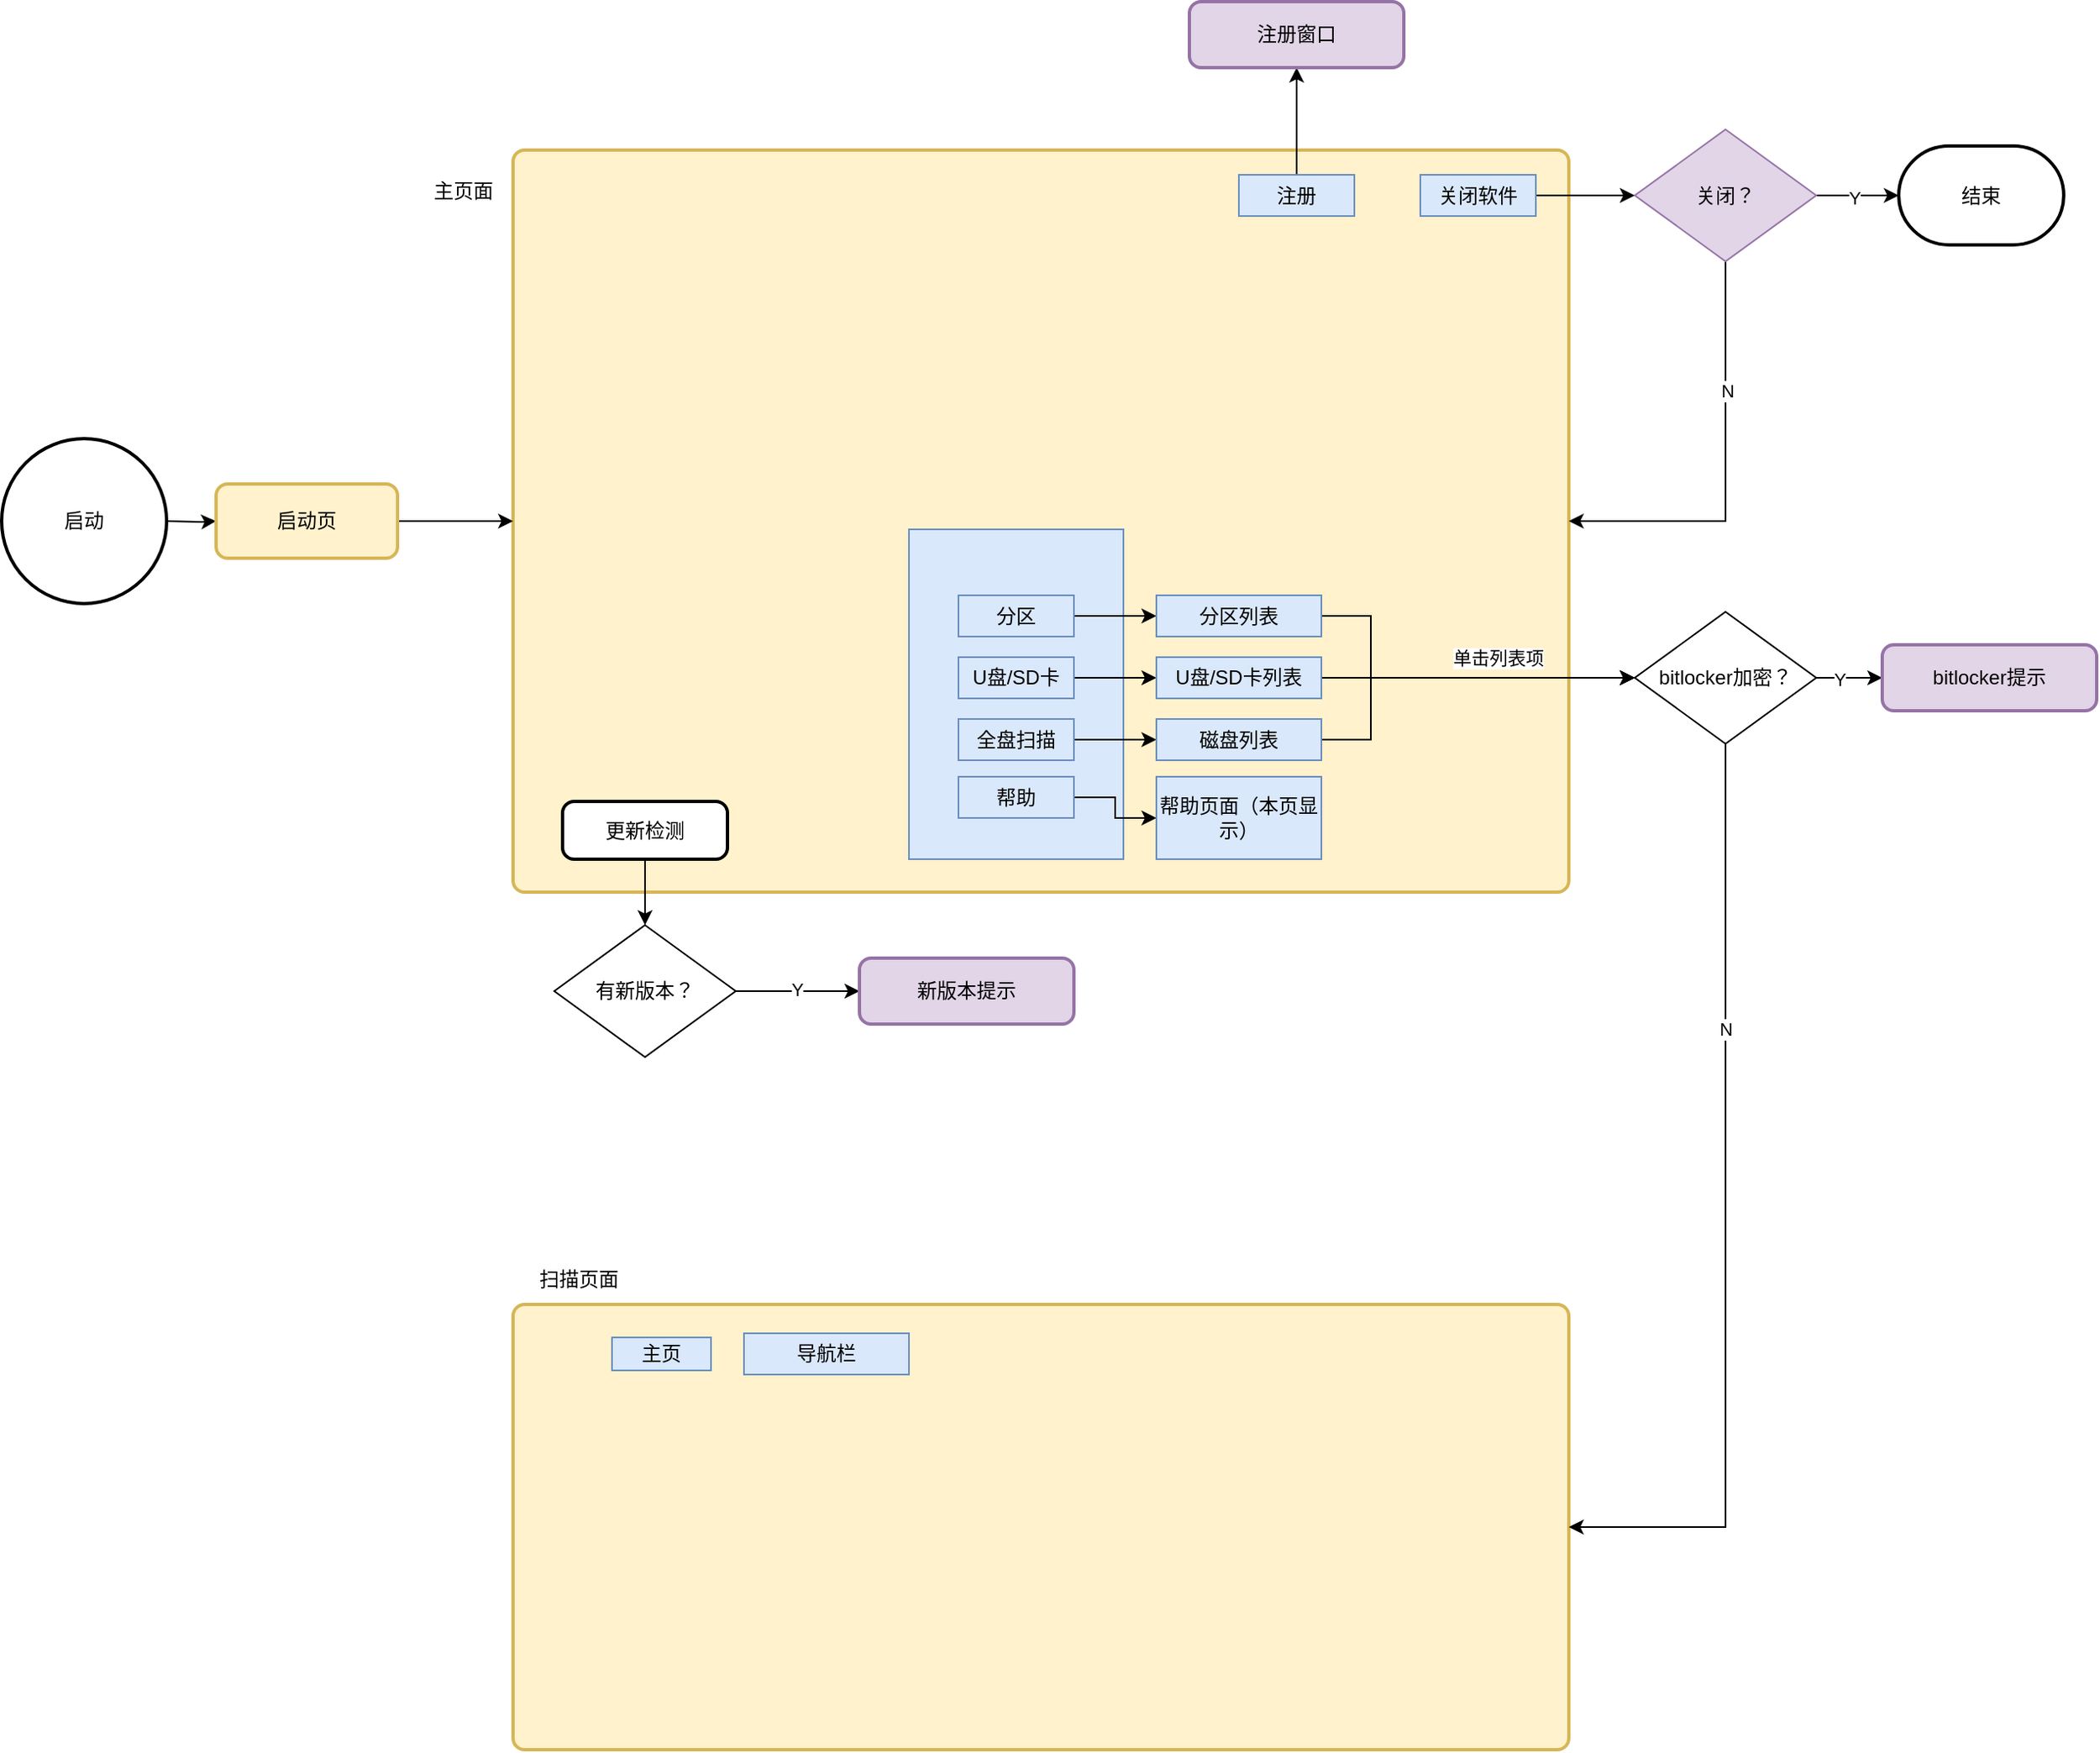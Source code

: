 <mxfile version="26.2.14">
  <diagram name="第 1 页" id="V4GepP_crR_RxC5wct9V">
    <mxGraphModel dx="1088" dy="630" grid="1" gridSize="10" guides="1" tooltips="1" connect="1" arrows="1" fold="1" page="1" pageScale="1" pageWidth="1654" pageHeight="2336" math="0" shadow="0">
      <root>
        <mxCell id="0" />
        <mxCell id="1" parent="0" />
        <mxCell id="_pcszYmhfyqY-zE0gcQq-23" value="" style="rounded=1;whiteSpace=wrap;html=1;absoluteArcSize=1;arcSize=14;strokeWidth=2;fillColor=#fff2cc;strokeColor=#d6b656;" vertex="1" parent="1">
          <mxGeometry x="370" y="380" width="640" height="450" as="geometry" />
        </mxCell>
        <mxCell id="_pcszYmhfyqY-zE0gcQq-8" value="" style="rounded=0;whiteSpace=wrap;html=1;fillColor=#dae8fc;strokeColor=#6c8ebf;" vertex="1" parent="1">
          <mxGeometry x="610" y="610" width="130" height="200" as="geometry" />
        </mxCell>
        <mxCell id="_pcszYmhfyqY-zE0gcQq-13" style="edgeStyle=orthogonalEdgeStyle;rounded=0;orthogonalLoop=1;jettySize=auto;html=1;entryX=0;entryY=0.5;entryDx=0;entryDy=0;" edge="1" parent="1" source="_pcszYmhfyqY-zE0gcQq-5" target="_pcszYmhfyqY-zE0gcQq-10">
          <mxGeometry relative="1" as="geometry" />
        </mxCell>
        <mxCell id="_pcszYmhfyqY-zE0gcQq-5" value="分区" style="rounded=0;whiteSpace=wrap;html=1;fillColor=#dae8fc;strokeColor=#6c8ebf;" vertex="1" parent="1">
          <mxGeometry x="640" y="650" width="70" height="25" as="geometry" />
        </mxCell>
        <mxCell id="_pcszYmhfyqY-zE0gcQq-15" style="edgeStyle=orthogonalEdgeStyle;rounded=0;orthogonalLoop=1;jettySize=auto;html=1;entryX=0;entryY=0.5;entryDx=0;entryDy=0;" edge="1" parent="1" source="_pcszYmhfyqY-zE0gcQq-6" target="_pcszYmhfyqY-zE0gcQq-11">
          <mxGeometry relative="1" as="geometry" />
        </mxCell>
        <mxCell id="_pcszYmhfyqY-zE0gcQq-6" value="U盘/SD卡" style="rounded=0;whiteSpace=wrap;html=1;fillColor=#dae8fc;strokeColor=#6c8ebf;" vertex="1" parent="1">
          <mxGeometry x="640" y="687.5" width="70" height="25" as="geometry" />
        </mxCell>
        <mxCell id="_pcszYmhfyqY-zE0gcQq-16" value="" style="edgeStyle=orthogonalEdgeStyle;rounded=0;orthogonalLoop=1;jettySize=auto;html=1;" edge="1" parent="1" source="_pcszYmhfyqY-zE0gcQq-7" target="_pcszYmhfyqY-zE0gcQq-12">
          <mxGeometry relative="1" as="geometry" />
        </mxCell>
        <mxCell id="_pcszYmhfyqY-zE0gcQq-7" value="全盘扫描" style="rounded=0;whiteSpace=wrap;html=1;fillColor=#dae8fc;strokeColor=#6c8ebf;" vertex="1" parent="1">
          <mxGeometry x="640" y="725" width="70" height="25" as="geometry" />
        </mxCell>
        <mxCell id="_pcszYmhfyqY-zE0gcQq-31" value="" style="edgeStyle=orthogonalEdgeStyle;rounded=0;orthogonalLoop=1;jettySize=auto;html=1;" edge="1" parent="1" source="_pcszYmhfyqY-zE0gcQq-10">
          <mxGeometry relative="1" as="geometry">
            <mxPoint x="1050" y="700.0" as="targetPoint" />
            <Array as="points">
              <mxPoint x="890" y="663" />
              <mxPoint x="890" y="700" />
            </Array>
          </mxGeometry>
        </mxCell>
        <mxCell id="_pcszYmhfyqY-zE0gcQq-57" value="单击列表项" style="edgeLabel;html=1;align=center;verticalAlign=middle;resizable=0;points=[];" vertex="1" connectable="0" parent="_pcszYmhfyqY-zE0gcQq-31">
          <mxGeometry x="0.268" y="1" relative="1" as="geometry">
            <mxPoint y="-11" as="offset" />
          </mxGeometry>
        </mxCell>
        <mxCell id="_pcszYmhfyqY-zE0gcQq-10" value="分区列表" style="rounded=0;whiteSpace=wrap;html=1;fillColor=#dae8fc;strokeColor=#6c8ebf;" vertex="1" parent="1">
          <mxGeometry x="760" y="650" width="100" height="25" as="geometry" />
        </mxCell>
        <mxCell id="_pcszYmhfyqY-zE0gcQq-30" value="" style="edgeStyle=orthogonalEdgeStyle;rounded=0;orthogonalLoop=1;jettySize=auto;html=1;" edge="1" parent="1" source="_pcszYmhfyqY-zE0gcQq-11">
          <mxGeometry relative="1" as="geometry">
            <mxPoint x="1050" y="700.0" as="targetPoint" />
          </mxGeometry>
        </mxCell>
        <mxCell id="_pcszYmhfyqY-zE0gcQq-11" value="U盘/SD卡列表" style="rounded=0;whiteSpace=wrap;html=1;fillColor=#dae8fc;strokeColor=#6c8ebf;" vertex="1" parent="1">
          <mxGeometry x="760" y="687.5" width="100" height="25" as="geometry" />
        </mxCell>
        <mxCell id="_pcszYmhfyqY-zE0gcQq-32" value="" style="edgeStyle=orthogonalEdgeStyle;rounded=0;orthogonalLoop=1;jettySize=auto;html=1;" edge="1" parent="1" source="_pcszYmhfyqY-zE0gcQq-12">
          <mxGeometry relative="1" as="geometry">
            <mxPoint x="1050" y="700.0" as="targetPoint" />
            <Array as="points">
              <mxPoint x="890" y="738" />
              <mxPoint x="890" y="700" />
            </Array>
          </mxGeometry>
        </mxCell>
        <mxCell id="_pcszYmhfyqY-zE0gcQq-12" value="磁盘列表" style="rounded=0;whiteSpace=wrap;html=1;fillColor=#dae8fc;strokeColor=#6c8ebf;" vertex="1" parent="1">
          <mxGeometry x="760" y="725" width="100" height="25" as="geometry" />
        </mxCell>
        <mxCell id="_pcszYmhfyqY-zE0gcQq-33" value="" style="edgeStyle=orthogonalEdgeStyle;rounded=0;orthogonalLoop=1;jettySize=auto;html=1;" edge="1" parent="1" target="_pcszYmhfyqY-zE0gcQq-22">
          <mxGeometry relative="1" as="geometry">
            <mxPoint x="160" y="604.983" as="sourcePoint" />
          </mxGeometry>
        </mxCell>
        <mxCell id="_pcszYmhfyqY-zE0gcQq-21" value="启动" style="strokeWidth=2;html=1;shape=mxgraph.flowchart.start_2;whiteSpace=wrap;" vertex="1" parent="1">
          <mxGeometry x="60" y="555" width="100" height="100" as="geometry" />
        </mxCell>
        <mxCell id="_pcszYmhfyqY-zE0gcQq-58" value="" style="edgeStyle=orthogonalEdgeStyle;rounded=0;orthogonalLoop=1;jettySize=auto;html=1;" edge="1" parent="1" source="_pcszYmhfyqY-zE0gcQq-22" target="_pcszYmhfyqY-zE0gcQq-23">
          <mxGeometry relative="1" as="geometry" />
        </mxCell>
        <mxCell id="_pcszYmhfyqY-zE0gcQq-22" value="启动页" style="rounded=1;whiteSpace=wrap;html=1;absoluteArcSize=1;arcSize=14;strokeWidth=2;fillColor=#fff2cc;strokeColor=#d6b656;" vertex="1" parent="1">
          <mxGeometry x="190" y="582.5" width="110" height="45" as="geometry" />
        </mxCell>
        <mxCell id="_pcszYmhfyqY-zE0gcQq-25" value="主页面" style="text;html=1;align=center;verticalAlign=middle;whiteSpace=wrap;rounded=0;" vertex="1" parent="1">
          <mxGeometry x="310" y="390" width="60" height="30" as="geometry" />
        </mxCell>
        <mxCell id="_pcszYmhfyqY-zE0gcQq-38" value="" style="edgeStyle=orthogonalEdgeStyle;rounded=0;orthogonalLoop=1;jettySize=auto;html=1;" edge="1" parent="1" source="_pcszYmhfyqY-zE0gcQq-35" target="_pcszYmhfyqY-zE0gcQq-37">
          <mxGeometry relative="1" as="geometry" />
        </mxCell>
        <mxCell id="_pcszYmhfyqY-zE0gcQq-35" value="帮助" style="rounded=0;whiteSpace=wrap;html=1;fillColor=#dae8fc;strokeColor=#6c8ebf;" vertex="1" parent="1">
          <mxGeometry x="640" y="760" width="70" height="25" as="geometry" />
        </mxCell>
        <mxCell id="_pcszYmhfyqY-zE0gcQq-37" value="帮助页面（本页显示）" style="rounded=0;whiteSpace=wrap;html=1;fillColor=#dae8fc;strokeColor=#6c8ebf;" vertex="1" parent="1">
          <mxGeometry x="760" y="760" width="100" height="50" as="geometry" />
        </mxCell>
        <mxCell id="_pcszYmhfyqY-zE0gcQq-41" value="扫描页面" style="text;html=1;align=center;verticalAlign=middle;whiteSpace=wrap;rounded=0;" vertex="1" parent="1">
          <mxGeometry x="380" y="1050" width="60" height="30" as="geometry" />
        </mxCell>
        <mxCell id="_pcszYmhfyqY-zE0gcQq-42" value="" style="rounded=1;whiteSpace=wrap;html=1;absoluteArcSize=1;arcSize=14;strokeWidth=2;fillColor=#fff2cc;strokeColor=#d6b656;" vertex="1" parent="1">
          <mxGeometry x="370" y="1080" width="640" height="270" as="geometry" />
        </mxCell>
        <mxCell id="_pcszYmhfyqY-zE0gcQq-43" value="主页" style="rounded=0;whiteSpace=wrap;html=1;fillColor=#dae8fc;strokeColor=#6c8ebf;" vertex="1" parent="1">
          <mxGeometry x="430" y="1100" width="60" height="20" as="geometry" />
        </mxCell>
        <mxCell id="_pcszYmhfyqY-zE0gcQq-44" value="导航栏" style="rounded=0;whiteSpace=wrap;html=1;fillColor=#dae8fc;strokeColor=#6c8ebf;" vertex="1" parent="1">
          <mxGeometry x="510" y="1097.5" width="100" height="25" as="geometry" />
        </mxCell>
        <mxCell id="_pcszYmhfyqY-zE0gcQq-48" value="" style="edgeStyle=orthogonalEdgeStyle;rounded=0;orthogonalLoop=1;jettySize=auto;html=1;" edge="1" parent="1" source="_pcszYmhfyqY-zE0gcQq-45">
          <mxGeometry relative="1" as="geometry">
            <mxPoint x="1200" y="700" as="targetPoint" />
          </mxGeometry>
        </mxCell>
        <mxCell id="_pcszYmhfyqY-zE0gcQq-50" value="Y" style="edgeLabel;html=1;align=center;verticalAlign=middle;resizable=0;points=[];" vertex="1" connectable="0" parent="_pcszYmhfyqY-zE0gcQq-48">
          <mxGeometry x="-0.325" y="-1" relative="1" as="geometry">
            <mxPoint as="offset" />
          </mxGeometry>
        </mxCell>
        <mxCell id="_pcszYmhfyqY-zE0gcQq-52" style="edgeStyle=orthogonalEdgeStyle;rounded=0;orthogonalLoop=1;jettySize=auto;html=1;entryX=1;entryY=0.5;entryDx=0;entryDy=0;" edge="1" parent="1" source="_pcszYmhfyqY-zE0gcQq-45" target="_pcszYmhfyqY-zE0gcQq-42">
          <mxGeometry relative="1" as="geometry">
            <mxPoint x="1070" y="1200" as="targetPoint" />
            <Array as="points">
              <mxPoint x="1105" y="1215" />
            </Array>
          </mxGeometry>
        </mxCell>
        <mxCell id="_pcszYmhfyqY-zE0gcQq-53" value="N" style="edgeLabel;html=1;align=center;verticalAlign=middle;resizable=0;points=[];" vertex="1" connectable="0" parent="_pcszYmhfyqY-zE0gcQq-52">
          <mxGeometry x="-0.395" relative="1" as="geometry">
            <mxPoint as="offset" />
          </mxGeometry>
        </mxCell>
        <mxCell id="_pcszYmhfyqY-zE0gcQq-45" value="bitlocker加密？" style="rhombus;whiteSpace=wrap;html=1;" vertex="1" parent="1">
          <mxGeometry x="1050" y="660" width="110" height="80" as="geometry" />
        </mxCell>
        <mxCell id="_pcszYmhfyqY-zE0gcQq-63" value="" style="edgeStyle=orthogonalEdgeStyle;rounded=0;orthogonalLoop=1;jettySize=auto;html=1;" edge="1" parent="1" source="_pcszYmhfyqY-zE0gcQq-59" target="_pcszYmhfyqY-zE0gcQq-60">
          <mxGeometry relative="1" as="geometry" />
        </mxCell>
        <mxCell id="_pcszYmhfyqY-zE0gcQq-59" value="更新检测" style="rounded=1;whiteSpace=wrap;html=1;absoluteArcSize=1;arcSize=14;strokeWidth=2;" vertex="1" parent="1">
          <mxGeometry x="400" y="775" width="100" height="35" as="geometry" />
        </mxCell>
        <mxCell id="_pcszYmhfyqY-zE0gcQq-64" value="" style="edgeStyle=orthogonalEdgeStyle;rounded=0;orthogonalLoop=1;jettySize=auto;html=1;" edge="1" parent="1" source="_pcszYmhfyqY-zE0gcQq-60" target="_pcszYmhfyqY-zE0gcQq-61">
          <mxGeometry relative="1" as="geometry" />
        </mxCell>
        <mxCell id="_pcszYmhfyqY-zE0gcQq-65" value="Y" style="edgeLabel;html=1;align=center;verticalAlign=middle;resizable=0;points=[];" vertex="1" connectable="0" parent="_pcszYmhfyqY-zE0gcQq-64">
          <mxGeometry x="-0.031" y="1" relative="1" as="geometry">
            <mxPoint as="offset" />
          </mxGeometry>
        </mxCell>
        <mxCell id="_pcszYmhfyqY-zE0gcQq-60" value="有新版本？" style="rhombus;whiteSpace=wrap;html=1;" vertex="1" parent="1">
          <mxGeometry x="395" y="850" width="110" height="80" as="geometry" />
        </mxCell>
        <mxCell id="_pcszYmhfyqY-zE0gcQq-61" value="新版本提示" style="rounded=1;whiteSpace=wrap;html=1;absoluteArcSize=1;arcSize=14;strokeWidth=2;fillColor=#e1d5e7;strokeColor=#9673a6;" vertex="1" parent="1">
          <mxGeometry x="580" y="870" width="130" height="40" as="geometry" />
        </mxCell>
        <mxCell id="_pcszYmhfyqY-zE0gcQq-70" value="" style="edgeStyle=orthogonalEdgeStyle;rounded=0;orthogonalLoop=1;jettySize=auto;html=1;" edge="1" parent="1" source="_pcszYmhfyqY-zE0gcQq-68">
          <mxGeometry relative="1" as="geometry">
            <mxPoint x="1050" y="407.5" as="targetPoint" />
          </mxGeometry>
        </mxCell>
        <mxCell id="_pcszYmhfyqY-zE0gcQq-68" value="关闭软件" style="rounded=0;whiteSpace=wrap;html=1;fillColor=#dae8fc;strokeColor=#6c8ebf;" vertex="1" parent="1">
          <mxGeometry x="920" y="395" width="70" height="25" as="geometry" />
        </mxCell>
        <mxCell id="_pcszYmhfyqY-zE0gcQq-73" value="bitlocker提示" style="rounded=1;whiteSpace=wrap;html=1;absoluteArcSize=1;arcSize=14;strokeWidth=2;fillColor=#e1d5e7;strokeColor=#9673a6;" vertex="1" parent="1">
          <mxGeometry x="1200" y="680" width="130" height="40" as="geometry" />
        </mxCell>
        <mxCell id="_pcszYmhfyqY-zE0gcQq-78" value="" style="edgeStyle=orthogonalEdgeStyle;rounded=0;orthogonalLoop=1;jettySize=auto;html=1;" edge="1" parent="1" source="_pcszYmhfyqY-zE0gcQq-75" target="_pcszYmhfyqY-zE0gcQq-77">
          <mxGeometry relative="1" as="geometry" />
        </mxCell>
        <mxCell id="_pcszYmhfyqY-zE0gcQq-79" value="Y" style="edgeLabel;html=1;align=center;verticalAlign=middle;resizable=0;points=[];" vertex="1" connectable="0" parent="_pcszYmhfyqY-zE0gcQq-78">
          <mxGeometry x="-0.1" y="-1" relative="1" as="geometry">
            <mxPoint as="offset" />
          </mxGeometry>
        </mxCell>
        <mxCell id="_pcszYmhfyqY-zE0gcQq-90" style="edgeStyle=orthogonalEdgeStyle;rounded=0;orthogonalLoop=1;jettySize=auto;html=1;entryX=1;entryY=0.5;entryDx=0;entryDy=0;" edge="1" parent="1" source="_pcszYmhfyqY-zE0gcQq-75" target="_pcszYmhfyqY-zE0gcQq-23">
          <mxGeometry relative="1" as="geometry">
            <Array as="points">
              <mxPoint x="1105" y="605" />
            </Array>
          </mxGeometry>
        </mxCell>
        <mxCell id="_pcszYmhfyqY-zE0gcQq-91" value="N" style="edgeLabel;html=1;align=center;verticalAlign=middle;resizable=0;points=[];" vertex="1" connectable="0" parent="_pcszYmhfyqY-zE0gcQq-90">
          <mxGeometry x="-0.382" y="1" relative="1" as="geometry">
            <mxPoint as="offset" />
          </mxGeometry>
        </mxCell>
        <object label="关闭？" ssss="退出窗口" id="_pcszYmhfyqY-zE0gcQq-75">
          <mxCell style="rhombus;whiteSpace=wrap;html=1;fillColor=#e1d5e7;strokeColor=#9673a6;" vertex="1" parent="1">
            <mxGeometry x="1050" y="367.5" width="110" height="80" as="geometry" />
          </mxCell>
        </object>
        <mxCell id="_pcszYmhfyqY-zE0gcQq-77" value="结束" style="strokeWidth=2;html=1;shape=mxgraph.flowchart.terminator;whiteSpace=wrap;" vertex="1" parent="1">
          <mxGeometry x="1210" y="377.5" width="100" height="60" as="geometry" />
        </mxCell>
        <mxCell id="_pcszYmhfyqY-zE0gcQq-94" value="" style="edgeStyle=orthogonalEdgeStyle;rounded=0;orthogonalLoop=1;jettySize=auto;html=1;" edge="1" parent="1" source="_pcszYmhfyqY-zE0gcQq-92" target="_pcszYmhfyqY-zE0gcQq-93">
          <mxGeometry relative="1" as="geometry" />
        </mxCell>
        <mxCell id="_pcszYmhfyqY-zE0gcQq-92" value="注册" style="rounded=0;whiteSpace=wrap;html=1;fillColor=#dae8fc;strokeColor=#6c8ebf;" vertex="1" parent="1">
          <mxGeometry x="810" y="395" width="70" height="25" as="geometry" />
        </mxCell>
        <mxCell id="_pcszYmhfyqY-zE0gcQq-93" value="注册窗口" style="rounded=1;whiteSpace=wrap;html=1;absoluteArcSize=1;arcSize=14;strokeWidth=2;fillColor=#e1d5e7;strokeColor=#9673a6;" vertex="1" parent="1">
          <mxGeometry x="780" y="290" width="130" height="40" as="geometry" />
        </mxCell>
      </root>
    </mxGraphModel>
  </diagram>
</mxfile>
